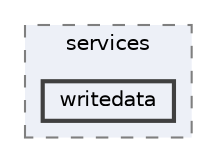 digraph "writedata"
{
 // LATEX_PDF_SIZE
  bgcolor="transparent";
  edge [fontname=Helvetica,fontsize=10,labelfontname=Helvetica,labelfontsize=10];
  node [fontname=Helvetica,fontsize=10,shape=box,height=0.2,width=0.4];
  compound=true
  subgraph clusterdir_f83e9958f637a68418d40c06726f5abd {
    graph [ bgcolor="#edf0f7", pencolor="grey50", label="services", fontname=Helvetica,fontsize=10 style="filled,dashed", URL="dir_f83e9958f637a68418d40c06726f5abd.html",tooltip=""]
  dir_b3ca6d3dd00f7d134d3290d95bf0906d [label="writedata", fillcolor="#edf0f7", color="grey25", style="filled,bold", URL="dir_b3ca6d3dd00f7d134d3290d95bf0906d.html",tooltip=""];
  }
}
